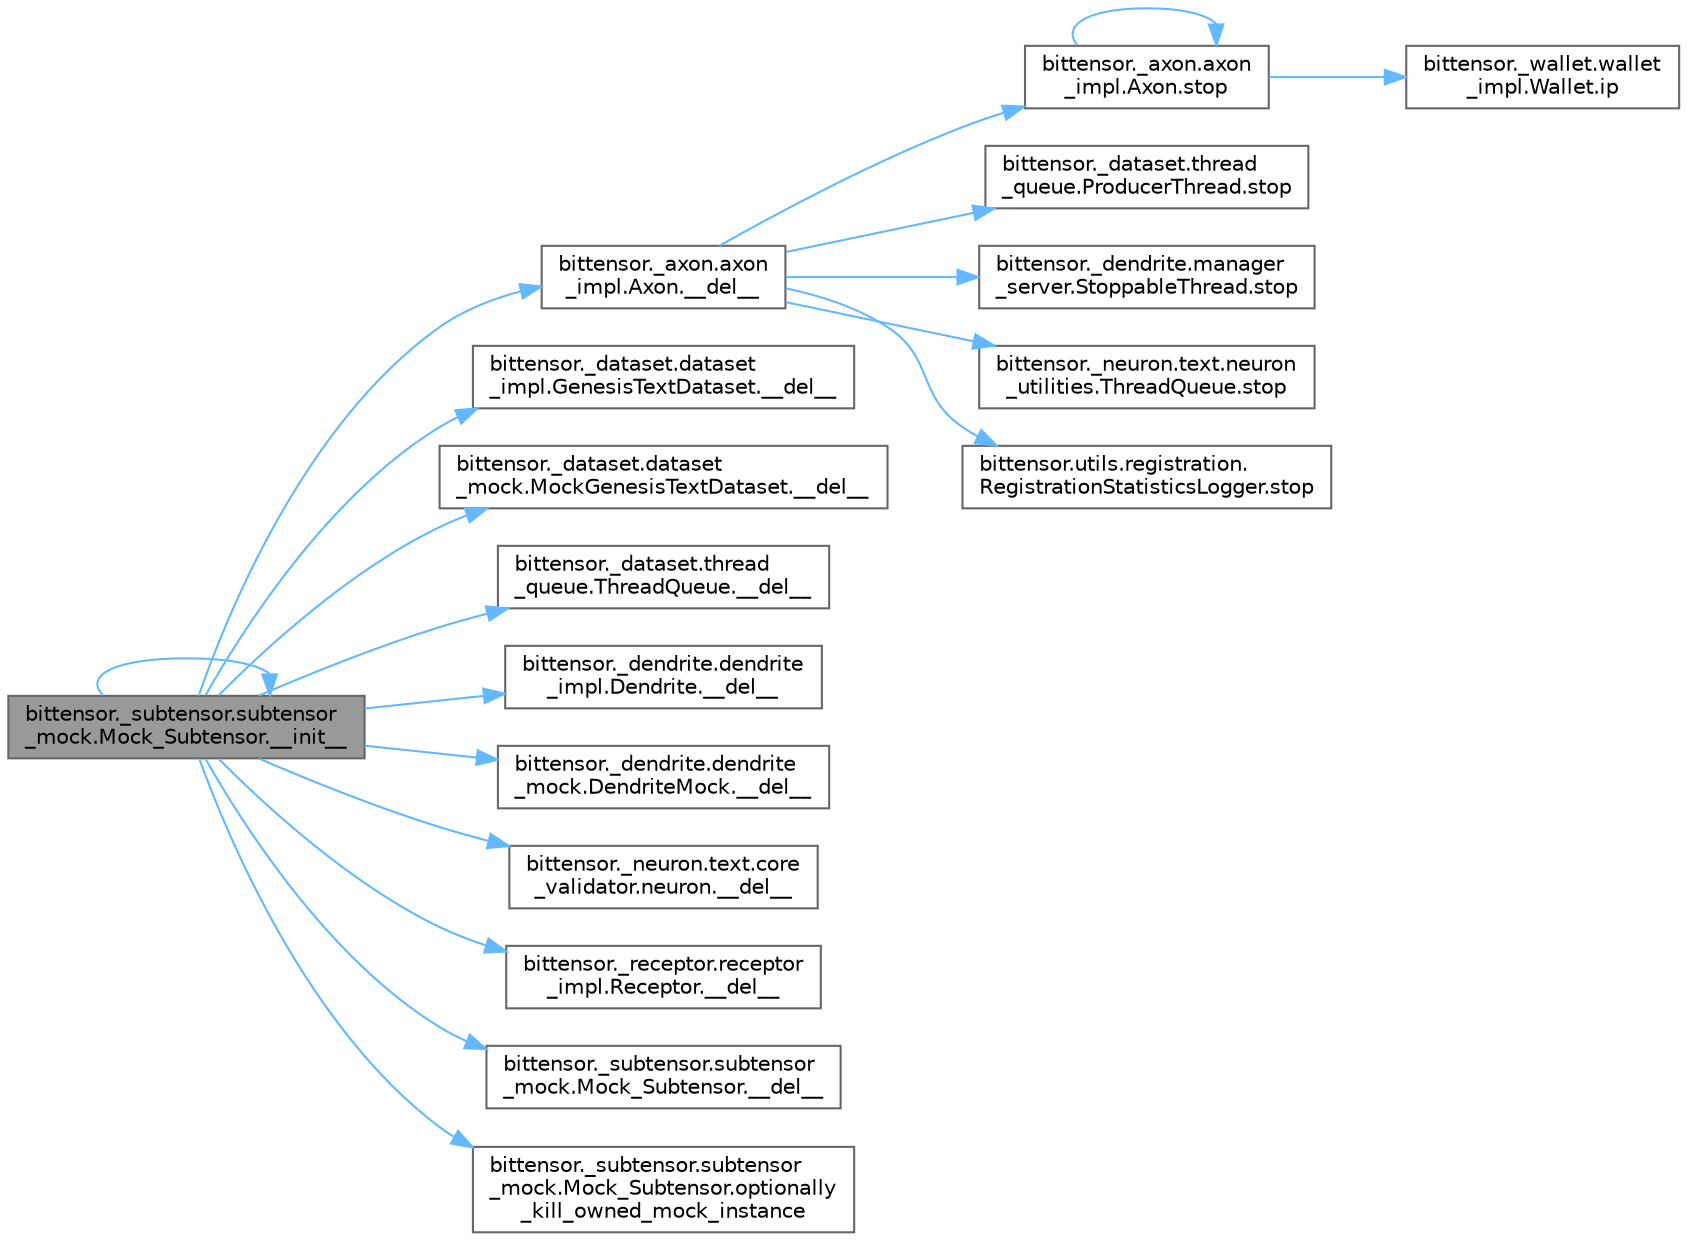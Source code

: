 digraph "bittensor._subtensor.subtensor_mock.Mock_Subtensor.__init__"
{
 // LATEX_PDF_SIZE
  bgcolor="transparent";
  edge [fontname=Helvetica,fontsize=10,labelfontname=Helvetica,labelfontsize=10];
  node [fontname=Helvetica,fontsize=10,shape=box,height=0.2,width=0.4];
  rankdir="LR";
  Node1 [label="bittensor._subtensor.subtensor\l_mock.Mock_Subtensor.__init__",height=0.2,width=0.4,color="gray40", fillcolor="grey60", style="filled", fontcolor="black",tooltip=" "];
  Node1 -> Node2 [color="steelblue1",style="solid"];
  Node2 [label="bittensor._axon.axon\l_impl.Axon.__del__",height=0.2,width=0.4,color="grey40", fillcolor="white", style="filled",URL="$classbittensor_1_1__axon_1_1axon__impl_1_1_axon.html#a0cbb67c54b3c01198a71c91b6bd37709",tooltip=" "];
  Node2 -> Node3 [color="steelblue1",style="solid"];
  Node3 [label="bittensor._axon.axon\l_impl.Axon.stop",height=0.2,width=0.4,color="grey40", fillcolor="white", style="filled",URL="$classbittensor_1_1__axon_1_1axon__impl_1_1_axon.html#a26628e7f324a051d11992b448fb41697",tooltip=" "];
  Node3 -> Node4 [color="steelblue1",style="solid"];
  Node4 [label="bittensor._wallet.wallet\l_impl.Wallet.ip",height=0.2,width=0.4,color="grey40", fillcolor="white", style="filled",URL="$classbittensor_1_1__wallet_1_1wallet__impl_1_1_wallet.html#a2eee19b8640c814e60631c5c5c1bd3e8",tooltip=" "];
  Node3 -> Node3 [color="steelblue1",style="solid"];
  Node2 -> Node5 [color="steelblue1",style="solid"];
  Node5 [label="bittensor._dataset.thread\l_queue.ProducerThread.stop",height=0.2,width=0.4,color="grey40", fillcolor="white", style="filled",URL="$classbittensor_1_1__dataset_1_1thread__queue_1_1_producer_thread.html#ac27f39b49b0ee8f0f99ed7ec9fe4c487",tooltip=" "];
  Node2 -> Node6 [color="steelblue1",style="solid"];
  Node6 [label="bittensor._dendrite.manager\l_server.StoppableThread.stop",height=0.2,width=0.4,color="grey40", fillcolor="white", style="filled",URL="$classbittensor_1_1__dendrite_1_1manager__server_1_1_stoppable_thread.html#ae2c8f87c2f576706ae74af2e1ec42bd3",tooltip=" "];
  Node2 -> Node7 [color="steelblue1",style="solid"];
  Node7 [label="bittensor._neuron.text.neuron\l_utilities.ThreadQueue.stop",height=0.2,width=0.4,color="grey40", fillcolor="white", style="filled",URL="$classbittensor_1_1__neuron_1_1text_1_1neuron__utilities_1_1_thread_queue.html#a0fc267c0a1172c98a1401badee1b04af",tooltip=" "];
  Node2 -> Node8 [color="steelblue1",style="solid"];
  Node8 [label="bittensor.utils.registration.\lRegistrationStatisticsLogger.stop",height=0.2,width=0.4,color="grey40", fillcolor="white", style="filled",URL="$classbittensor_1_1utils_1_1registration_1_1_registration_statistics_logger.html#a4492e3b34a1ab99e2a3458969b0bf8cd",tooltip=" "];
  Node1 -> Node9 [color="steelblue1",style="solid"];
  Node9 [label="bittensor._dataset.dataset\l_impl.GenesisTextDataset.__del__",height=0.2,width=0.4,color="grey40", fillcolor="white", style="filled",URL="$classbittensor_1_1__dataset_1_1dataset__impl_1_1_genesis_text_dataset.html#a7f740f31cb07c58f7beba138fb8e6182",tooltip=" "];
  Node1 -> Node10 [color="steelblue1",style="solid"];
  Node10 [label="bittensor._dataset.dataset\l_mock.MockGenesisTextDataset.__del__",height=0.2,width=0.4,color="grey40", fillcolor="white", style="filled",URL="$classbittensor_1_1__dataset_1_1dataset__mock_1_1_mock_genesis_text_dataset.html#a080c4e04723987d9561491c366bd24f7",tooltip=" "];
  Node1 -> Node11 [color="steelblue1",style="solid"];
  Node11 [label="bittensor._dataset.thread\l_queue.ThreadQueue.__del__",height=0.2,width=0.4,color="grey40", fillcolor="white", style="filled",URL="$classbittensor_1_1__dataset_1_1thread__queue_1_1_thread_queue.html#a1fba9cdc7bce42d4003530f5ee9e4257",tooltip=" "];
  Node1 -> Node12 [color="steelblue1",style="solid"];
  Node12 [label="bittensor._dendrite.dendrite\l_impl.Dendrite.__del__",height=0.2,width=0.4,color="grey40", fillcolor="white", style="filled",URL="$classbittensor_1_1__dendrite_1_1dendrite__impl_1_1_dendrite.html#adc463ae82af32a95dd0c0b538556ef88",tooltip=" "];
  Node1 -> Node13 [color="steelblue1",style="solid"];
  Node13 [label="bittensor._dendrite.dendrite\l_mock.DendriteMock.__del__",height=0.2,width=0.4,color="grey40", fillcolor="white", style="filled",URL="$classbittensor_1_1__dendrite_1_1dendrite__mock_1_1_dendrite_mock.html#a808509a1c1618ec006377e3131becf1a",tooltip=" "];
  Node1 -> Node14 [color="steelblue1",style="solid"];
  Node14 [label="bittensor._neuron.text.core\l_validator.neuron.__del__",height=0.2,width=0.4,color="grey40", fillcolor="white", style="filled",URL="$classbittensor_1_1__neuron_1_1text_1_1core__validator_1_1neuron.html#a583724d45669eb79b4f030287259d226",tooltip=" "];
  Node1 -> Node15 [color="steelblue1",style="solid"];
  Node15 [label="bittensor._receptor.receptor\l_impl.Receptor.__del__",height=0.2,width=0.4,color="grey40", fillcolor="white", style="filled",URL="$classbittensor_1_1__receptor_1_1receptor__impl_1_1_receptor.html#a9ba41a14a93d5a3688de27864964b85b",tooltip=" "];
  Node1 -> Node16 [color="steelblue1",style="solid"];
  Node16 [label="bittensor._subtensor.subtensor\l_mock.Mock_Subtensor.__del__",height=0.2,width=0.4,color="grey40", fillcolor="white", style="filled",URL="$classbittensor_1_1__subtensor_1_1subtensor__mock_1_1_mock___subtensor.html#a6495fb0866e8c3effdcb27187fc7f26f",tooltip=" "];
  Node1 -> Node1 [color="steelblue1",style="solid"];
  Node1 -> Node17 [color="steelblue1",style="solid"];
  Node17 [label="bittensor._subtensor.subtensor\l_mock.Mock_Subtensor.optionally\l_kill_owned_mock_instance",height=0.2,width=0.4,color="grey40", fillcolor="white", style="filled",URL="$classbittensor_1_1__subtensor_1_1subtensor__mock_1_1_mock___subtensor.html#aced9b020ecd86025840392eaf57f84d9",tooltip=" "];
}
